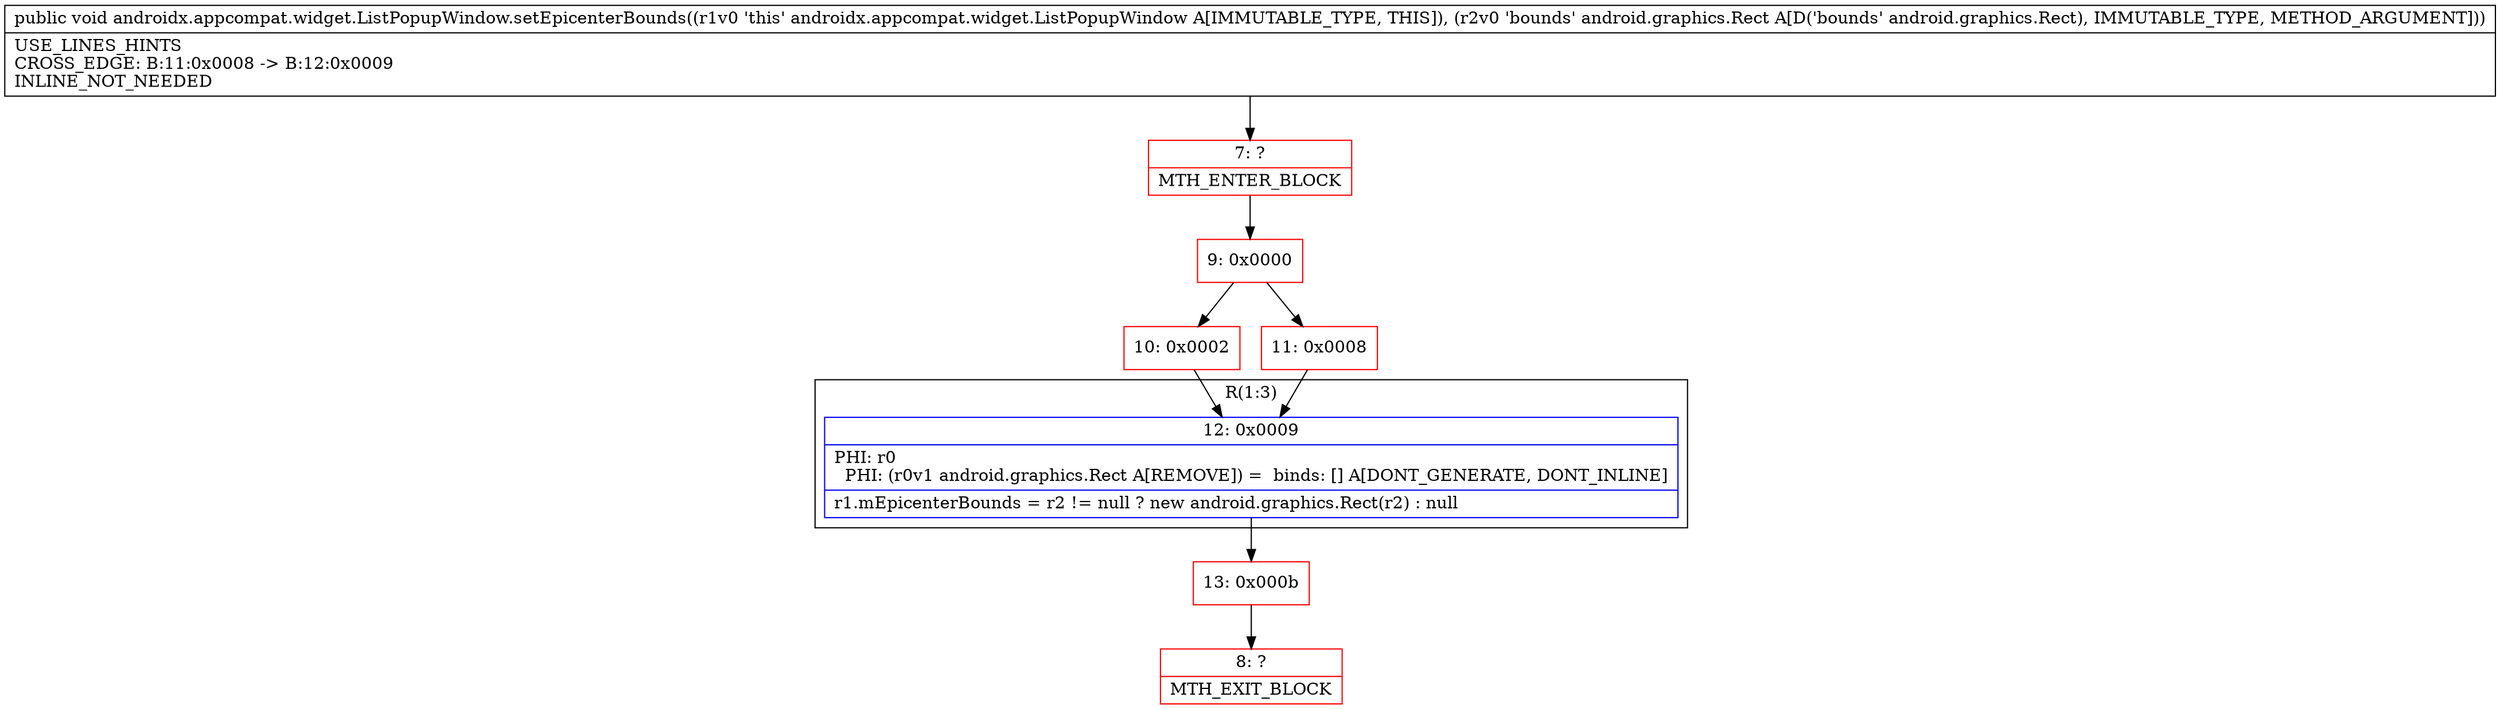 digraph "CFG forandroidx.appcompat.widget.ListPopupWindow.setEpicenterBounds(Landroid\/graphics\/Rect;)V" {
subgraph cluster_Region_1369068942 {
label = "R(1:3)";
node [shape=record,color=blue];
Node_12 [shape=record,label="{12\:\ 0x0009|PHI: r0 \l  PHI: (r0v1 android.graphics.Rect A[REMOVE]) =  binds: [] A[DONT_GENERATE, DONT_INLINE]\l|r1.mEpicenterBounds = r2 != null ? new android.graphics.Rect(r2) : null\l}"];
}
Node_7 [shape=record,color=red,label="{7\:\ ?|MTH_ENTER_BLOCK\l}"];
Node_9 [shape=record,color=red,label="{9\:\ 0x0000}"];
Node_10 [shape=record,color=red,label="{10\:\ 0x0002}"];
Node_13 [shape=record,color=red,label="{13\:\ 0x000b}"];
Node_8 [shape=record,color=red,label="{8\:\ ?|MTH_EXIT_BLOCK\l}"];
Node_11 [shape=record,color=red,label="{11\:\ 0x0008}"];
MethodNode[shape=record,label="{public void androidx.appcompat.widget.ListPopupWindow.setEpicenterBounds((r1v0 'this' androidx.appcompat.widget.ListPopupWindow A[IMMUTABLE_TYPE, THIS]), (r2v0 'bounds' android.graphics.Rect A[D('bounds' android.graphics.Rect), IMMUTABLE_TYPE, METHOD_ARGUMENT]))  | USE_LINES_HINTS\lCROSS_EDGE: B:11:0x0008 \-\> B:12:0x0009\lINLINE_NOT_NEEDED\l}"];
MethodNode -> Node_7;Node_12 -> Node_13;
Node_7 -> Node_9;
Node_9 -> Node_10;
Node_9 -> Node_11;
Node_10 -> Node_12;
Node_13 -> Node_8;
Node_11 -> Node_12;
}

